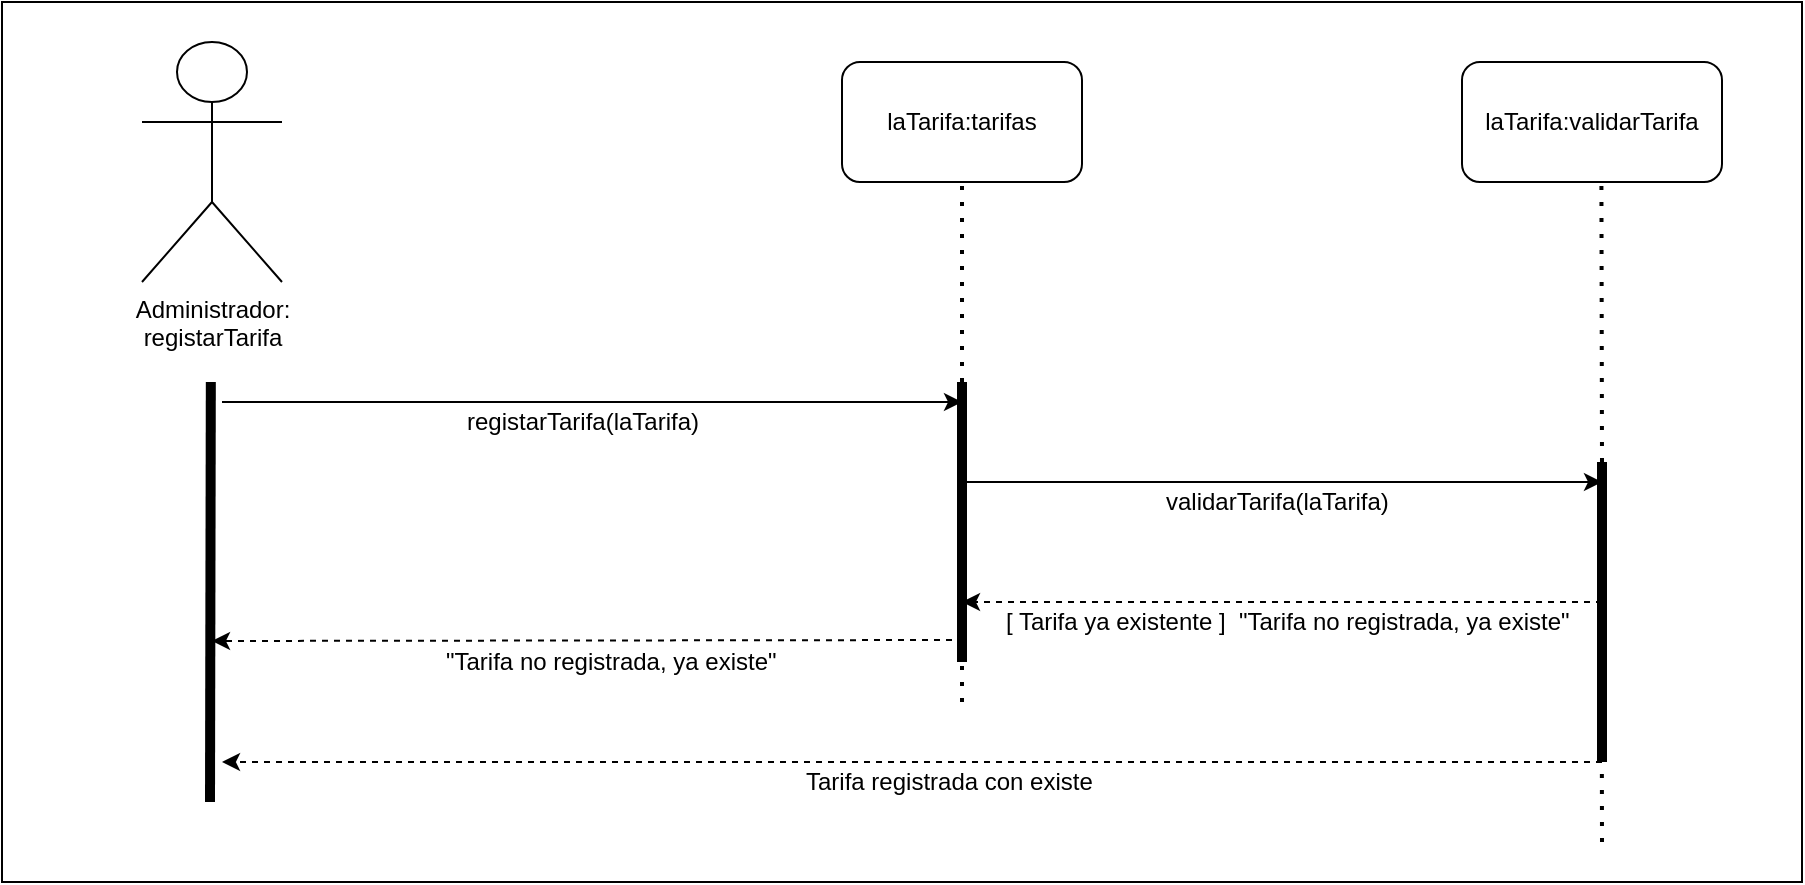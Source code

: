 <mxfile><diagram id="A77a7JQUWSDHK9cmq90B" name="Page-1"><mxGraphModel dx="690" dy="503" grid="1" gridSize="10" guides="1" tooltips="1" connect="1" arrows="1" fold="1" page="1" pageScale="1" pageWidth="850" pageHeight="1100" math="0" shadow="0"><root><mxCell id="0"/><mxCell id="1" parent="0"/><mxCell id="69" value="" style="rounded=0;whiteSpace=wrap;html=1;" vertex="1" parent="1"><mxGeometry width="900" height="440" as="geometry"/></mxCell><mxCell id="15" value="Administrador:&lt;br&gt;registarTarifa" style="shape=umlActor;verticalLabelPosition=bottom;verticalAlign=top;html=1;outlineConnect=0;" parent="1" vertex="1"><mxGeometry x="70" y="20" width="70" height="120" as="geometry"/></mxCell><mxCell id="21" value="laTarifa:tarifas" style="rounded=1;whiteSpace=wrap;html=1;" parent="1" vertex="1"><mxGeometry x="420" y="30" width="120" height="60" as="geometry"/></mxCell><mxCell id="22" value="laTarifa:validarTarifa" style="rounded=1;whiteSpace=wrap;html=1;" parent="1" vertex="1"><mxGeometry x="730" y="30" width="130" height="60" as="geometry"/></mxCell><mxCell id="24" value="registarTarifa(laTarifa)" style="text;html=1;align=center;verticalAlign=middle;resizable=0;points=[];autosize=1;strokeColor=none;" parent="1" vertex="1"><mxGeometry x="225" y="200" width="130" height="20" as="geometry"/></mxCell><mxCell id="25" value="" style="endArrow=none;html=1;strokeWidth=5;" parent="1" edge="1"><mxGeometry width="50" height="50" relative="1" as="geometry"><mxPoint x="104" y="400" as="sourcePoint"/><mxPoint x="104.41" y="190" as="targetPoint"/></mxGeometry></mxCell><mxCell id="28" value="" style="endArrow=classic;html=1;strokeWidth=1;" parent="1" edge="1"><mxGeometry width="50" height="50" relative="1" as="geometry"><mxPoint x="110" y="200" as="sourcePoint"/><mxPoint x="480" y="200" as="targetPoint"/></mxGeometry></mxCell><mxCell id="29" value="" style="endArrow=none;html=1;strokeWidth=5;" parent="1" edge="1"><mxGeometry width="50" height="50" relative="1" as="geometry"><mxPoint x="480" y="330" as="sourcePoint"/><mxPoint x="480" y="190" as="targetPoint"/></mxGeometry></mxCell><mxCell id="30" value="" style="endArrow=none;dashed=1;html=1;dashPattern=1 3;strokeWidth=2;" parent="1" edge="1"><mxGeometry width="50" height="50" relative="1" as="geometry"><mxPoint x="480" y="190" as="sourcePoint"/><mxPoint x="480" y="90" as="targetPoint"/></mxGeometry></mxCell><mxCell id="31" value="" style="endArrow=none;dashed=1;html=1;dashPattern=1 3;strokeWidth=2;" parent="1" edge="1"><mxGeometry width="50" height="50" relative="1" as="geometry"><mxPoint x="480" y="350" as="sourcePoint"/><mxPoint x="480" y="250" as="targetPoint"/></mxGeometry></mxCell><mxCell id="34" value="validarTarifa(laTarifa)" style="text;html=1;align=left;verticalAlign=middle;resizable=0;points=[];autosize=1;strokeColor=none;" parent="1" vertex="1"><mxGeometry x="580" y="240" width="130" height="20" as="geometry"/></mxCell><mxCell id="47" value="" style="endArrow=classic;html=1;strokeWidth=1;" parent="1" edge="1"><mxGeometry width="50" height="50" relative="1" as="geometry"><mxPoint x="480" y="240" as="sourcePoint"/><mxPoint x="800" y="240" as="targetPoint"/></mxGeometry></mxCell><mxCell id="48" value="" style="endArrow=none;dashed=1;html=1;dashPattern=1 3;strokeWidth=2;" parent="1" edge="1"><mxGeometry width="50" height="50" relative="1" as="geometry"><mxPoint x="800" y="230" as="sourcePoint"/><mxPoint x="799.71" y="90" as="targetPoint"/></mxGeometry></mxCell><mxCell id="49" value="" style="endArrow=none;html=1;strokeWidth=5;" parent="1" edge="1"><mxGeometry width="50" height="50" relative="1" as="geometry"><mxPoint x="800" y="380" as="sourcePoint"/><mxPoint x="800" y="230" as="targetPoint"/></mxGeometry></mxCell><mxCell id="51" value="" style="endArrow=none;dashed=1;html=1;dashPattern=1 3;strokeWidth=2;" parent="1" edge="1"><mxGeometry width="50" height="50" relative="1" as="geometry"><mxPoint x="800" y="420" as="sourcePoint"/><mxPoint x="799.71" y="260" as="targetPoint"/></mxGeometry></mxCell><mxCell id="55" value="" style="endArrow=classic;html=1;strokeWidth=1;dashed=1;" parent="1" edge="1"><mxGeometry width="50" height="50" relative="1" as="geometry"><mxPoint x="800" y="380" as="sourcePoint"/><mxPoint x="110" y="380" as="targetPoint"/></mxGeometry></mxCell><mxCell id="60" value="" style="endArrow=classic;html=1;strokeWidth=1;dashed=1;" parent="1" edge="1"><mxGeometry width="50" height="50" relative="1" as="geometry"><mxPoint x="800" y="300" as="sourcePoint"/><mxPoint x="480" y="300" as="targetPoint"/></mxGeometry></mxCell><mxCell id="61" value="[ Tarifa ya existente ]&amp;nbsp; &quot;Tarifa no registrada, ya existe&quot;" style="text;html=1;align=left;verticalAlign=middle;resizable=0;points=[];autosize=1;strokeColor=none;" parent="1" vertex="1"><mxGeometry x="500" y="300" width="300" height="20" as="geometry"/></mxCell><mxCell id="62" value="" style="endArrow=classic;html=1;strokeWidth=1;dashed=1;" parent="1" edge="1"><mxGeometry width="50" height="50" relative="1" as="geometry"><mxPoint x="475" y="319" as="sourcePoint"/><mxPoint x="105" y="319.5" as="targetPoint"/></mxGeometry></mxCell><mxCell id="64" value="&quot;Tarifa no registrada, ya existe&quot;" style="text;html=1;align=left;verticalAlign=middle;resizable=0;points=[];autosize=1;strokeColor=none;" parent="1" vertex="1"><mxGeometry x="220" y="320" width="180" height="20" as="geometry"/></mxCell><mxCell id="65" value="Tarifa registrada con existe" style="text;html=1;align=left;verticalAlign=middle;resizable=0;points=[];autosize=1;strokeColor=none;" parent="1" vertex="1"><mxGeometry x="400" y="380" width="160" height="20" as="geometry"/></mxCell></root></mxGraphModel></diagram></mxfile>